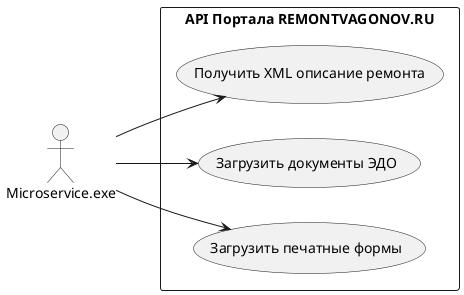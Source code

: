 @startuml

left to right direction
actor "Microservice.exe" as fc
rectangle "API Портала REMONTVAGONOV.RU"  {
  usecase "Получить XML описание ремонта" as UC1
  usecase "Загрузить документы ЭДО" as UC2
  usecase "Загрузить печатные формы" as UC3
}


fc --> UC1
fc --> UC2
fc --> UC3

@enduml